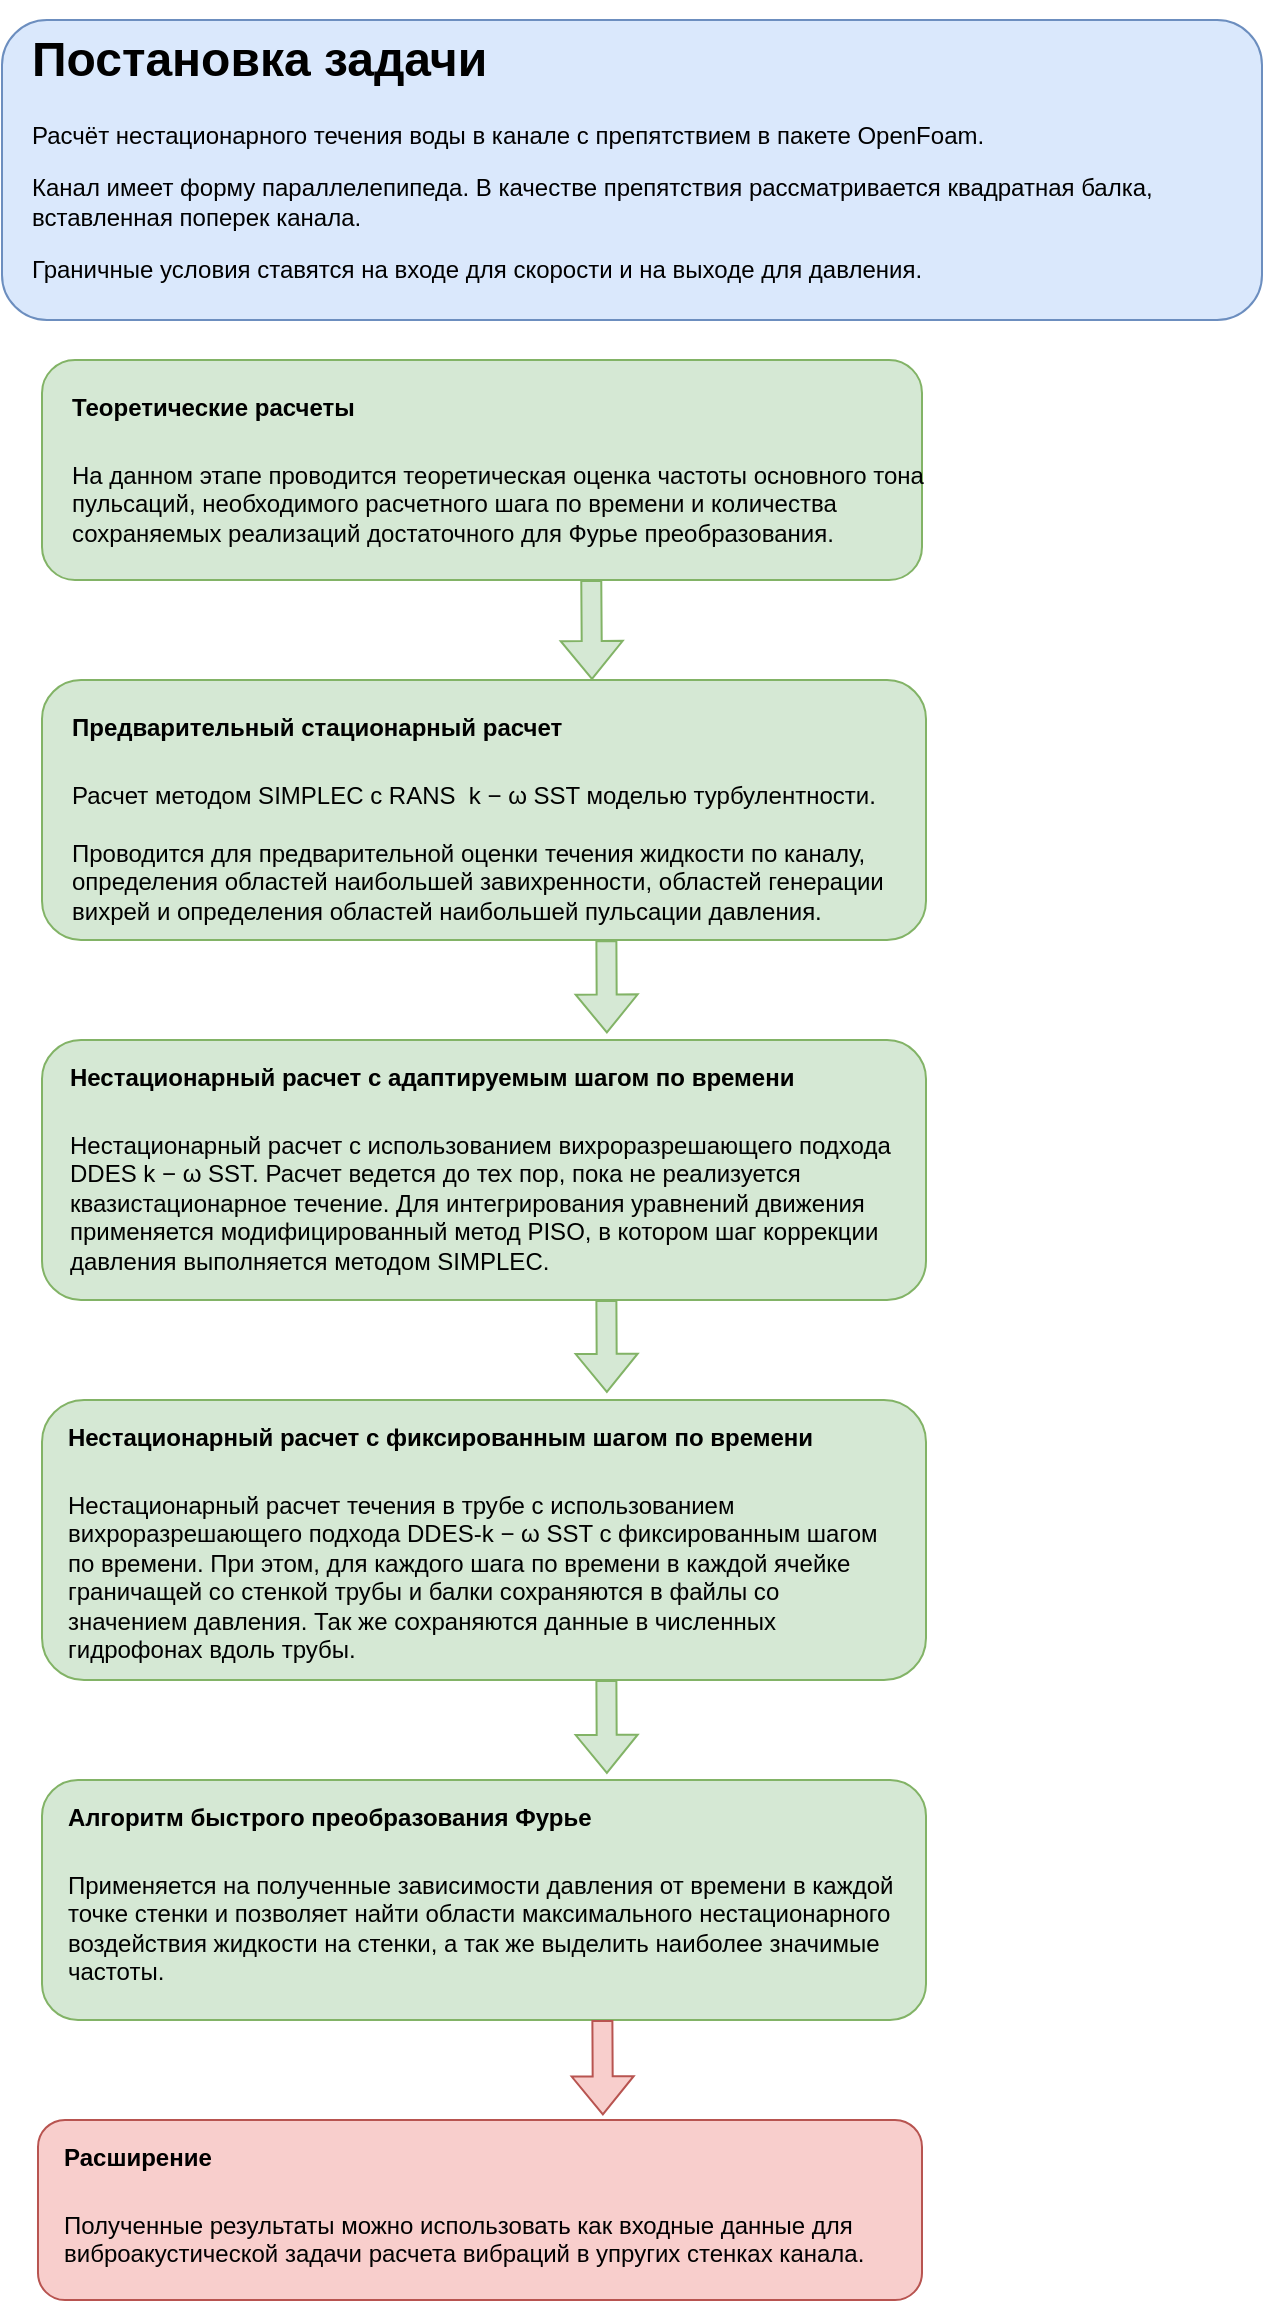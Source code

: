 <mxfile version="17.4.6" type="github">
  <diagram id="eMEXFVPTn1vQ0_O8892t" name="Page-1">
    <mxGraphModel dx="1183" dy="806" grid="1" gridSize="10" guides="1" tooltips="1" connect="1" arrows="1" fold="1" page="1" pageScale="1" pageWidth="827" pageHeight="1169" math="0" shadow="0">
      <root>
        <mxCell id="0" />
        <mxCell id="1" parent="0" />
        <mxCell id="0xNaplicuXCtEhgpEBbW-3" value="&lt;div&gt;&lt;br&gt;&lt;/div&gt;" style="rounded=1;whiteSpace=wrap;html=1;fillColor=#dae8fc;strokeColor=#6c8ebf;align=center;labelPosition=center;verticalLabelPosition=middle;verticalAlign=middle;" vertex="1" parent="1">
          <mxGeometry x="98" y="10" width="630" height="150" as="geometry" />
        </mxCell>
        <mxCell id="0xNaplicuXCtEhgpEBbW-6" value="&lt;h1&gt;Постановка задачи&lt;/h1&gt;&lt;p&gt;Расчёт нестационарного течения воды в канале с препятствием в пакете OpenFoam.&lt;/p&gt;&lt;p&gt;Канал имеет форму&amp;nbsp;параллелепипеда. В качестве препятствия рассматривается квадратная балка, вставленная поперек канала.&lt;/p&gt;&lt;p&gt;Граничные условия ставятся на входе для скорости и на выходе для давления.&lt;/p&gt;&lt;p&gt;&lt;br&gt;&lt;/p&gt;" style="text;html=1;strokeColor=none;fillColor=none;spacing=5;spacingTop=-20;whiteSpace=wrap;overflow=hidden;rounded=0;" vertex="1" parent="1">
          <mxGeometry x="108" y="10" width="590" height="220" as="geometry" />
        </mxCell>
        <mxCell id="0xNaplicuXCtEhgpEBbW-8" value="" style="rounded=1;whiteSpace=wrap;html=1;fillColor=#d5e8d4;strokeColor=#82b366;" vertex="1" parent="1">
          <mxGeometry x="118" y="180" width="440" height="110" as="geometry" />
        </mxCell>
        <mxCell id="0xNaplicuXCtEhgpEBbW-9" value="&lt;h1&gt;&lt;span style=&quot;font-size: 12px&quot;&gt;Теоретические расчеты&lt;/span&gt;&lt;/h1&gt;&lt;p&gt;&lt;font style=&quot;font-size: 12px&quot;&gt;На данном этапе проводится т&lt;/font&gt;&lt;span&gt;еоретическая оценка частоты основного тона пульсаций, необхо&lt;/span&gt;&lt;span&gt;димого расчетного шага по времени и количества сохраняемых реализаций&lt;/span&gt;&lt;span&gt;&amp;nbsp;достаточного для Фурье преобразования.&lt;/span&gt;&lt;/p&gt;" style="text;html=1;strokeColor=none;fillColor=none;spacing=5;spacingTop=-20;whiteSpace=wrap;overflow=hidden;rounded=0;" vertex="1" parent="1">
          <mxGeometry x="128" y="180" width="440" height="140" as="geometry" />
        </mxCell>
        <mxCell id="0xNaplicuXCtEhgpEBbW-11" value="" style="shape=flexArrow;endArrow=classic;html=1;rounded=0;fontSize=12;fillColor=#d5e8d4;strokeColor=#82b366;" edge="1" parent="1">
          <mxGeometry width="50" height="50" relative="1" as="geometry">
            <mxPoint x="392.63" y="290" as="sourcePoint" />
            <mxPoint x="393" y="340" as="targetPoint" />
          </mxGeometry>
        </mxCell>
        <mxCell id="0xNaplicuXCtEhgpEBbW-12" value="" style="rounded=1;whiteSpace=wrap;html=1;fontSize=12;fillColor=#d5e8d4;strokeColor=#82b366;" vertex="1" parent="1">
          <mxGeometry x="118" y="340" width="442" height="130" as="geometry" />
        </mxCell>
        <mxCell id="0xNaplicuXCtEhgpEBbW-14" value="&lt;h1&gt;&lt;span style=&quot;font-size: 12px&quot;&gt;Предварительный стационарный расчет&lt;/span&gt;&lt;/h1&gt;&lt;div&gt;Расчет методом SIMPLEС с RANS&amp;nbsp; k − ω SST моделью турбулентности.&amp;nbsp;&lt;/div&gt;&lt;div&gt;&lt;br&gt;&lt;/div&gt;&lt;div&gt;Проводится для предварительной оценки течения жидкости по каналу, определения областей наибольшей завихренности, областей генерации вихрей и определения областей наибольшей пульсации давления.&lt;/div&gt;" style="text;html=1;strokeColor=none;fillColor=none;spacing=5;spacingTop=-20;whiteSpace=wrap;overflow=hidden;rounded=0;" vertex="1" parent="1">
          <mxGeometry x="128" y="340" width="422" height="140" as="geometry" />
        </mxCell>
        <mxCell id="0xNaplicuXCtEhgpEBbW-15" value="" style="rounded=1;whiteSpace=wrap;html=1;fontSize=12;fillColor=#d5e8d4;strokeColor=#82b366;" vertex="1" parent="1">
          <mxGeometry x="118" y="520" width="442" height="130" as="geometry" />
        </mxCell>
        <mxCell id="0xNaplicuXCtEhgpEBbW-18" value="" style="shape=flexArrow;endArrow=classic;html=1;rounded=0;fontSize=12;exitX=0.645;exitY=0.929;exitDx=0;exitDy=0;exitPerimeter=0;entryX=0.639;entryY=-0.025;entryDx=0;entryDy=0;entryPerimeter=0;fillColor=#d5e8d4;strokeColor=#82b366;" edge="1" parent="1" source="0xNaplicuXCtEhgpEBbW-14" target="0xNaplicuXCtEhgpEBbW-15">
          <mxGeometry width="50" height="50" relative="1" as="geometry">
            <mxPoint x="420" y="680" as="sourcePoint" />
            <mxPoint x="470" y="630" as="targetPoint" />
          </mxGeometry>
        </mxCell>
        <mxCell id="0xNaplicuXCtEhgpEBbW-20" value="&lt;h1&gt;&lt;span style=&quot;font-size: 12px&quot;&gt;Нестационарный расчет с адаптируемым шагом по времени&lt;/span&gt;&lt;/h1&gt;&lt;div&gt;Нестационарный расчет с использованием вихроразрешающего подхода DDES k − ω SST. Расчет ведется до тех пор, пока не реализуется квазистационарное течение. Для интегрирования уравнений движения применяется модифицированный метод PISO, в котором шаг коррекции давления выполняется методом SIMPLEC.&lt;br&gt;&lt;/div&gt;" style="text;html=1;strokeColor=none;fillColor=none;spacing=5;spacingTop=-20;whiteSpace=wrap;overflow=hidden;rounded=0;" vertex="1" parent="1">
          <mxGeometry x="127" y="515" width="423" height="140" as="geometry" />
        </mxCell>
        <mxCell id="0xNaplicuXCtEhgpEBbW-21" value="" style="rounded=1;whiteSpace=wrap;html=1;fontSize=12;fillColor=#d5e8d4;strokeColor=#82b366;" vertex="1" parent="1">
          <mxGeometry x="118" y="699.94" width="442" height="140.06" as="geometry" />
        </mxCell>
        <mxCell id="0xNaplicuXCtEhgpEBbW-22" value="" style="shape=flexArrow;endArrow=classic;html=1;rounded=0;fontSize=12;exitX=0.645;exitY=0.929;exitDx=0;exitDy=0;exitPerimeter=0;entryX=0.639;entryY=-0.025;entryDx=0;entryDy=0;entryPerimeter=0;fillColor=#d5e8d4;strokeColor=#82b366;" edge="1" parent="1" target="0xNaplicuXCtEhgpEBbW-21">
          <mxGeometry width="50" height="50" relative="1" as="geometry">
            <mxPoint x="400.19" y="650" as="sourcePoint" />
            <mxPoint x="470" y="809.94" as="targetPoint" />
          </mxGeometry>
        </mxCell>
        <mxCell id="0xNaplicuXCtEhgpEBbW-23" value="&lt;h1&gt;&lt;span style=&quot;font-size: 12px&quot;&gt;Нестационарный расчет с фиксированным шагом по времени&lt;/span&gt;&lt;/h1&gt;&lt;div&gt;Нестационарный расчет течения в трубе с использованием вихроразрешающего подхода DDES-k − ω SST с фиксированным шагом по времени. При этом, для каждого шага по времени в каждой ячейке граничащей со стенкой трубы и балки сохраняются в файлы со значением давления. Так же сохраняются данные в численных гидрофонах вдоль трубы.&lt;br&gt;&lt;/div&gt;" style="text;html=1;strokeColor=none;fillColor=none;spacing=5;spacingTop=-20;whiteSpace=wrap;overflow=hidden;rounded=0;" vertex="1" parent="1">
          <mxGeometry x="125.5" y="694.94" width="423" height="140" as="geometry" />
        </mxCell>
        <mxCell id="0xNaplicuXCtEhgpEBbW-24" value="" style="rounded=1;whiteSpace=wrap;html=1;fontSize=12;fillColor=#d5e8d4;strokeColor=#82b366;" vertex="1" parent="1">
          <mxGeometry x="118" y="889.94" width="442" height="120.06" as="geometry" />
        </mxCell>
        <mxCell id="0xNaplicuXCtEhgpEBbW-25" value="" style="shape=flexArrow;endArrow=classic;html=1;rounded=0;fontSize=12;exitX=0.645;exitY=0.929;exitDx=0;exitDy=0;exitPerimeter=0;entryX=0.639;entryY=-0.025;entryDx=0;entryDy=0;entryPerimeter=0;fillColor=#d5e8d4;strokeColor=#82b366;" edge="1" parent="1" target="0xNaplicuXCtEhgpEBbW-24">
          <mxGeometry width="50" height="50" relative="1" as="geometry">
            <mxPoint x="400.19" y="840.0" as="sourcePoint" />
            <mxPoint x="470" y="999.94" as="targetPoint" />
          </mxGeometry>
        </mxCell>
        <mxCell id="0xNaplicuXCtEhgpEBbW-26" value="&lt;h1&gt;&lt;span style=&quot;font-size: 12px&quot;&gt;Алгоритм быстрого преобразования Фурье&lt;/span&gt;&lt;/h1&gt;&lt;div&gt;&lt;div&gt;Применяется на полученные зависимости давления от времени в каждой точке стенки и позволяет найти области максимального нестационарного воздействия жидкости на стенки, а так же выделить наиболее значимые частоты.&lt;/div&gt;&lt;/div&gt;&lt;div&gt;&lt;br&gt;&lt;/div&gt;" style="text;html=1;strokeColor=none;fillColor=none;spacing=5;spacingTop=-20;whiteSpace=wrap;overflow=hidden;rounded=0;" vertex="1" parent="1">
          <mxGeometry x="125.5" y="884.94" width="423" height="140" as="geometry" />
        </mxCell>
        <mxCell id="0xNaplicuXCtEhgpEBbW-28" value="" style="rounded=1;whiteSpace=wrap;html=1;fontSize=12;fillColor=#f8cecc;strokeColor=#b85450;" vertex="1" parent="1">
          <mxGeometry x="116" y="1059.94" width="442" height="90.06" as="geometry" />
        </mxCell>
        <mxCell id="0xNaplicuXCtEhgpEBbW-29" value="" style="shape=flexArrow;endArrow=classic;html=1;rounded=0;fontSize=12;exitX=0.645;exitY=0.929;exitDx=0;exitDy=0;exitPerimeter=0;entryX=0.639;entryY=-0.025;entryDx=0;entryDy=0;entryPerimeter=0;fillColor=#f8cecc;strokeColor=#b85450;" edge="1" parent="1" target="0xNaplicuXCtEhgpEBbW-28">
          <mxGeometry width="50" height="50" relative="1" as="geometry">
            <mxPoint x="398.19" y="1010.0" as="sourcePoint" />
            <mxPoint x="468" y="1169.94" as="targetPoint" />
          </mxGeometry>
        </mxCell>
        <mxCell id="0xNaplicuXCtEhgpEBbW-30" value="&lt;h1&gt;&lt;span style=&quot;font-size: 12px&quot;&gt;Расширение&lt;/span&gt;&lt;/h1&gt;&lt;div&gt;&lt;div&gt;Полученные результаты можно использовать как входные данные для виброакустической задачи расчета вибраций в упругих стенках канала.&lt;/div&gt;&lt;/div&gt;&lt;div&gt;&lt;br&gt;&lt;/div&gt;" style="text;html=1;spacing=5;spacingTop=-20;whiteSpace=wrap;overflow=hidden;rounded=0;" vertex="1" parent="1">
          <mxGeometry x="123.5" y="1054.94" width="423" height="95.06" as="geometry" />
        </mxCell>
      </root>
    </mxGraphModel>
  </diagram>
</mxfile>
